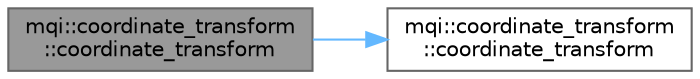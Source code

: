 digraph "mqi::coordinate_transform::coordinate_transform"
{
 // LATEX_PDF_SIZE
  bgcolor="transparent";
  edge [fontname=Helvetica,fontsize=10,labelfontname=Helvetica,labelfontsize=10];
  node [fontname=Helvetica,fontsize=10,shape=box,height=0.2,width=0.4];
  rankdir="LR";
  Node1 [id="Node000001",label="mqi::coordinate_transform\l::coordinate_transform",height=0.2,width=0.4,color="gray40", fillcolor="grey60", style="filled", fontcolor="black",tooltip="Copy constructor. Creates a new object as a copy of an existing one."];
  Node1 -> Node2 [id="edge1_Node000001_Node000002",color="steelblue1",style="solid",tooltip=" "];
  Node2 [id="Node000002",label="mqi::coordinate_transform\l::coordinate_transform",height=0.2,width=0.4,color="grey40", fillcolor="white", style="filled",URL="$classmqi_1_1coordinate__transform.html#a4dd187f8edad9214880cd2d27c9a3e96",tooltip="Constructs a transformation from given angles and a position vector."];
}
